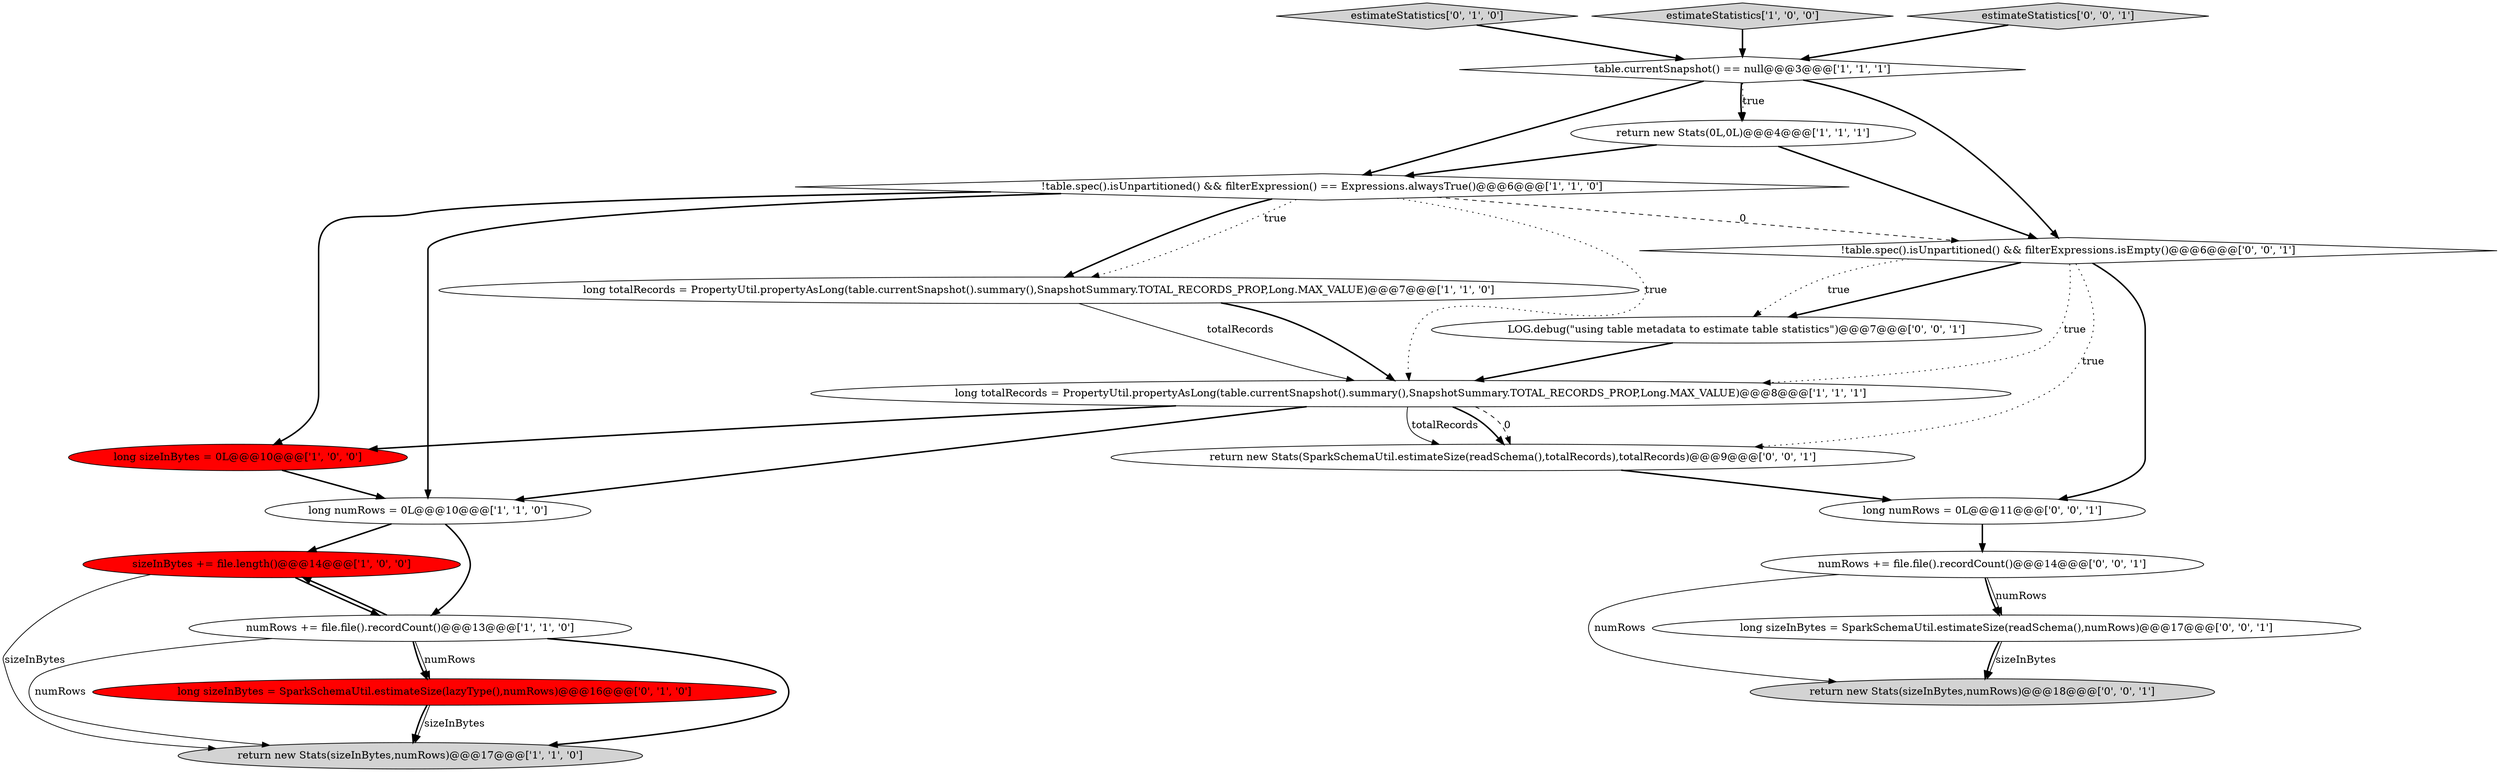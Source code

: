 digraph {
18 [style = filled, label = "LOG.debug(\"using table metadata to estimate table statistics\")@@@7@@@['0', '0', '1']", fillcolor = white, shape = ellipse image = "AAA0AAABBB3BBB"];
0 [style = filled, label = "return new Stats(0L,0L)@@@4@@@['1', '1', '1']", fillcolor = white, shape = ellipse image = "AAA0AAABBB1BBB"];
3 [style = filled, label = "sizeInBytes += file.length()@@@14@@@['1', '0', '0']", fillcolor = red, shape = ellipse image = "AAA1AAABBB1BBB"];
20 [style = filled, label = "long sizeInBytes = SparkSchemaUtil.estimateSize(readSchema(),numRows)@@@17@@@['0', '0', '1']", fillcolor = white, shape = ellipse image = "AAA0AAABBB3BBB"];
11 [style = filled, label = "estimateStatistics['0', '1', '0']", fillcolor = lightgray, shape = diamond image = "AAA0AAABBB2BBB"];
19 [style = filled, label = "long numRows = 0L@@@11@@@['0', '0', '1']", fillcolor = white, shape = ellipse image = "AAA0AAABBB3BBB"];
6 [style = filled, label = "estimateStatistics['1', '0', '0']", fillcolor = lightgray, shape = diamond image = "AAA0AAABBB1BBB"];
16 [style = filled, label = "return new Stats(SparkSchemaUtil.estimateSize(readSchema(),totalRecords),totalRecords)@@@9@@@['0', '0', '1']", fillcolor = white, shape = ellipse image = "AAA0AAABBB3BBB"];
8 [style = filled, label = "long totalRecords = PropertyUtil.propertyAsLong(table.currentSnapshot().summary(),SnapshotSummary.TOTAL_RECORDS_PROP,Long.MAX_VALUE)@@@7@@@['1', '1', '0']", fillcolor = white, shape = ellipse image = "AAA0AAABBB1BBB"];
10 [style = filled, label = "long sizeInBytes = 0L@@@10@@@['1', '0', '0']", fillcolor = red, shape = ellipse image = "AAA1AAABBB1BBB"];
9 [style = filled, label = "return new Stats(sizeInBytes,numRows)@@@17@@@['1', '1', '0']", fillcolor = lightgray, shape = ellipse image = "AAA0AAABBB1BBB"];
17 [style = filled, label = "return new Stats(sizeInBytes,numRows)@@@18@@@['0', '0', '1']", fillcolor = lightgray, shape = ellipse image = "AAA0AAABBB3BBB"];
7 [style = filled, label = "table.currentSnapshot() == null@@@3@@@['1', '1', '1']", fillcolor = white, shape = diamond image = "AAA0AAABBB1BBB"];
2 [style = filled, label = "numRows += file.file().recordCount()@@@13@@@['1', '1', '0']", fillcolor = white, shape = ellipse image = "AAA0AAABBB1BBB"];
12 [style = filled, label = "long sizeInBytes = SparkSchemaUtil.estimateSize(lazyType(),numRows)@@@16@@@['0', '1', '0']", fillcolor = red, shape = ellipse image = "AAA1AAABBB2BBB"];
14 [style = filled, label = "!table.spec().isUnpartitioned() && filterExpressions.isEmpty()@@@6@@@['0', '0', '1']", fillcolor = white, shape = diamond image = "AAA0AAABBB3BBB"];
13 [style = filled, label = "estimateStatistics['0', '0', '1']", fillcolor = lightgray, shape = diamond image = "AAA0AAABBB3BBB"];
5 [style = filled, label = "long numRows = 0L@@@10@@@['1', '1', '0']", fillcolor = white, shape = ellipse image = "AAA0AAABBB1BBB"];
4 [style = filled, label = "long totalRecords = PropertyUtil.propertyAsLong(table.currentSnapshot().summary(),SnapshotSummary.TOTAL_RECORDS_PROP,Long.MAX_VALUE)@@@8@@@['1', '1', '1']", fillcolor = white, shape = ellipse image = "AAA0AAABBB1BBB"];
1 [style = filled, label = "!table.spec().isUnpartitioned() && filterExpression() == Expressions.alwaysTrue()@@@6@@@['1', '1', '0']", fillcolor = white, shape = diamond image = "AAA0AAABBB1BBB"];
15 [style = filled, label = "numRows += file.file().recordCount()@@@14@@@['0', '0', '1']", fillcolor = white, shape = ellipse image = "AAA0AAABBB3BBB"];
1->5 [style = bold, label=""];
5->3 [style = bold, label=""];
4->10 [style = bold, label=""];
8->4 [style = solid, label="totalRecords"];
20->17 [style = bold, label=""];
7->1 [style = bold, label=""];
1->8 [style = bold, label=""];
4->16 [style = dashed, label="0"];
1->14 [style = dashed, label="0"];
2->3 [style = bold, label=""];
15->17 [style = solid, label="numRows"];
14->19 [style = bold, label=""];
7->0 [style = bold, label=""];
1->4 [style = dotted, label="true"];
2->9 [style = bold, label=""];
7->0 [style = dotted, label="true"];
12->9 [style = bold, label=""];
16->19 [style = bold, label=""];
12->9 [style = solid, label="sizeInBytes"];
2->12 [style = bold, label=""];
2->12 [style = solid, label="numRows"];
7->14 [style = bold, label=""];
3->9 [style = solid, label="sizeInBytes"];
14->16 [style = dotted, label="true"];
5->2 [style = bold, label=""];
0->14 [style = bold, label=""];
10->5 [style = bold, label=""];
18->4 [style = bold, label=""];
3->2 [style = bold, label=""];
13->7 [style = bold, label=""];
0->1 [style = bold, label=""];
15->20 [style = bold, label=""];
1->8 [style = dotted, label="true"];
14->18 [style = bold, label=""];
15->20 [style = solid, label="numRows"];
20->17 [style = solid, label="sizeInBytes"];
8->4 [style = bold, label=""];
19->15 [style = bold, label=""];
6->7 [style = bold, label=""];
14->4 [style = dotted, label="true"];
1->10 [style = bold, label=""];
4->5 [style = bold, label=""];
14->18 [style = dotted, label="true"];
4->16 [style = solid, label="totalRecords"];
11->7 [style = bold, label=""];
4->16 [style = bold, label=""];
2->9 [style = solid, label="numRows"];
}
